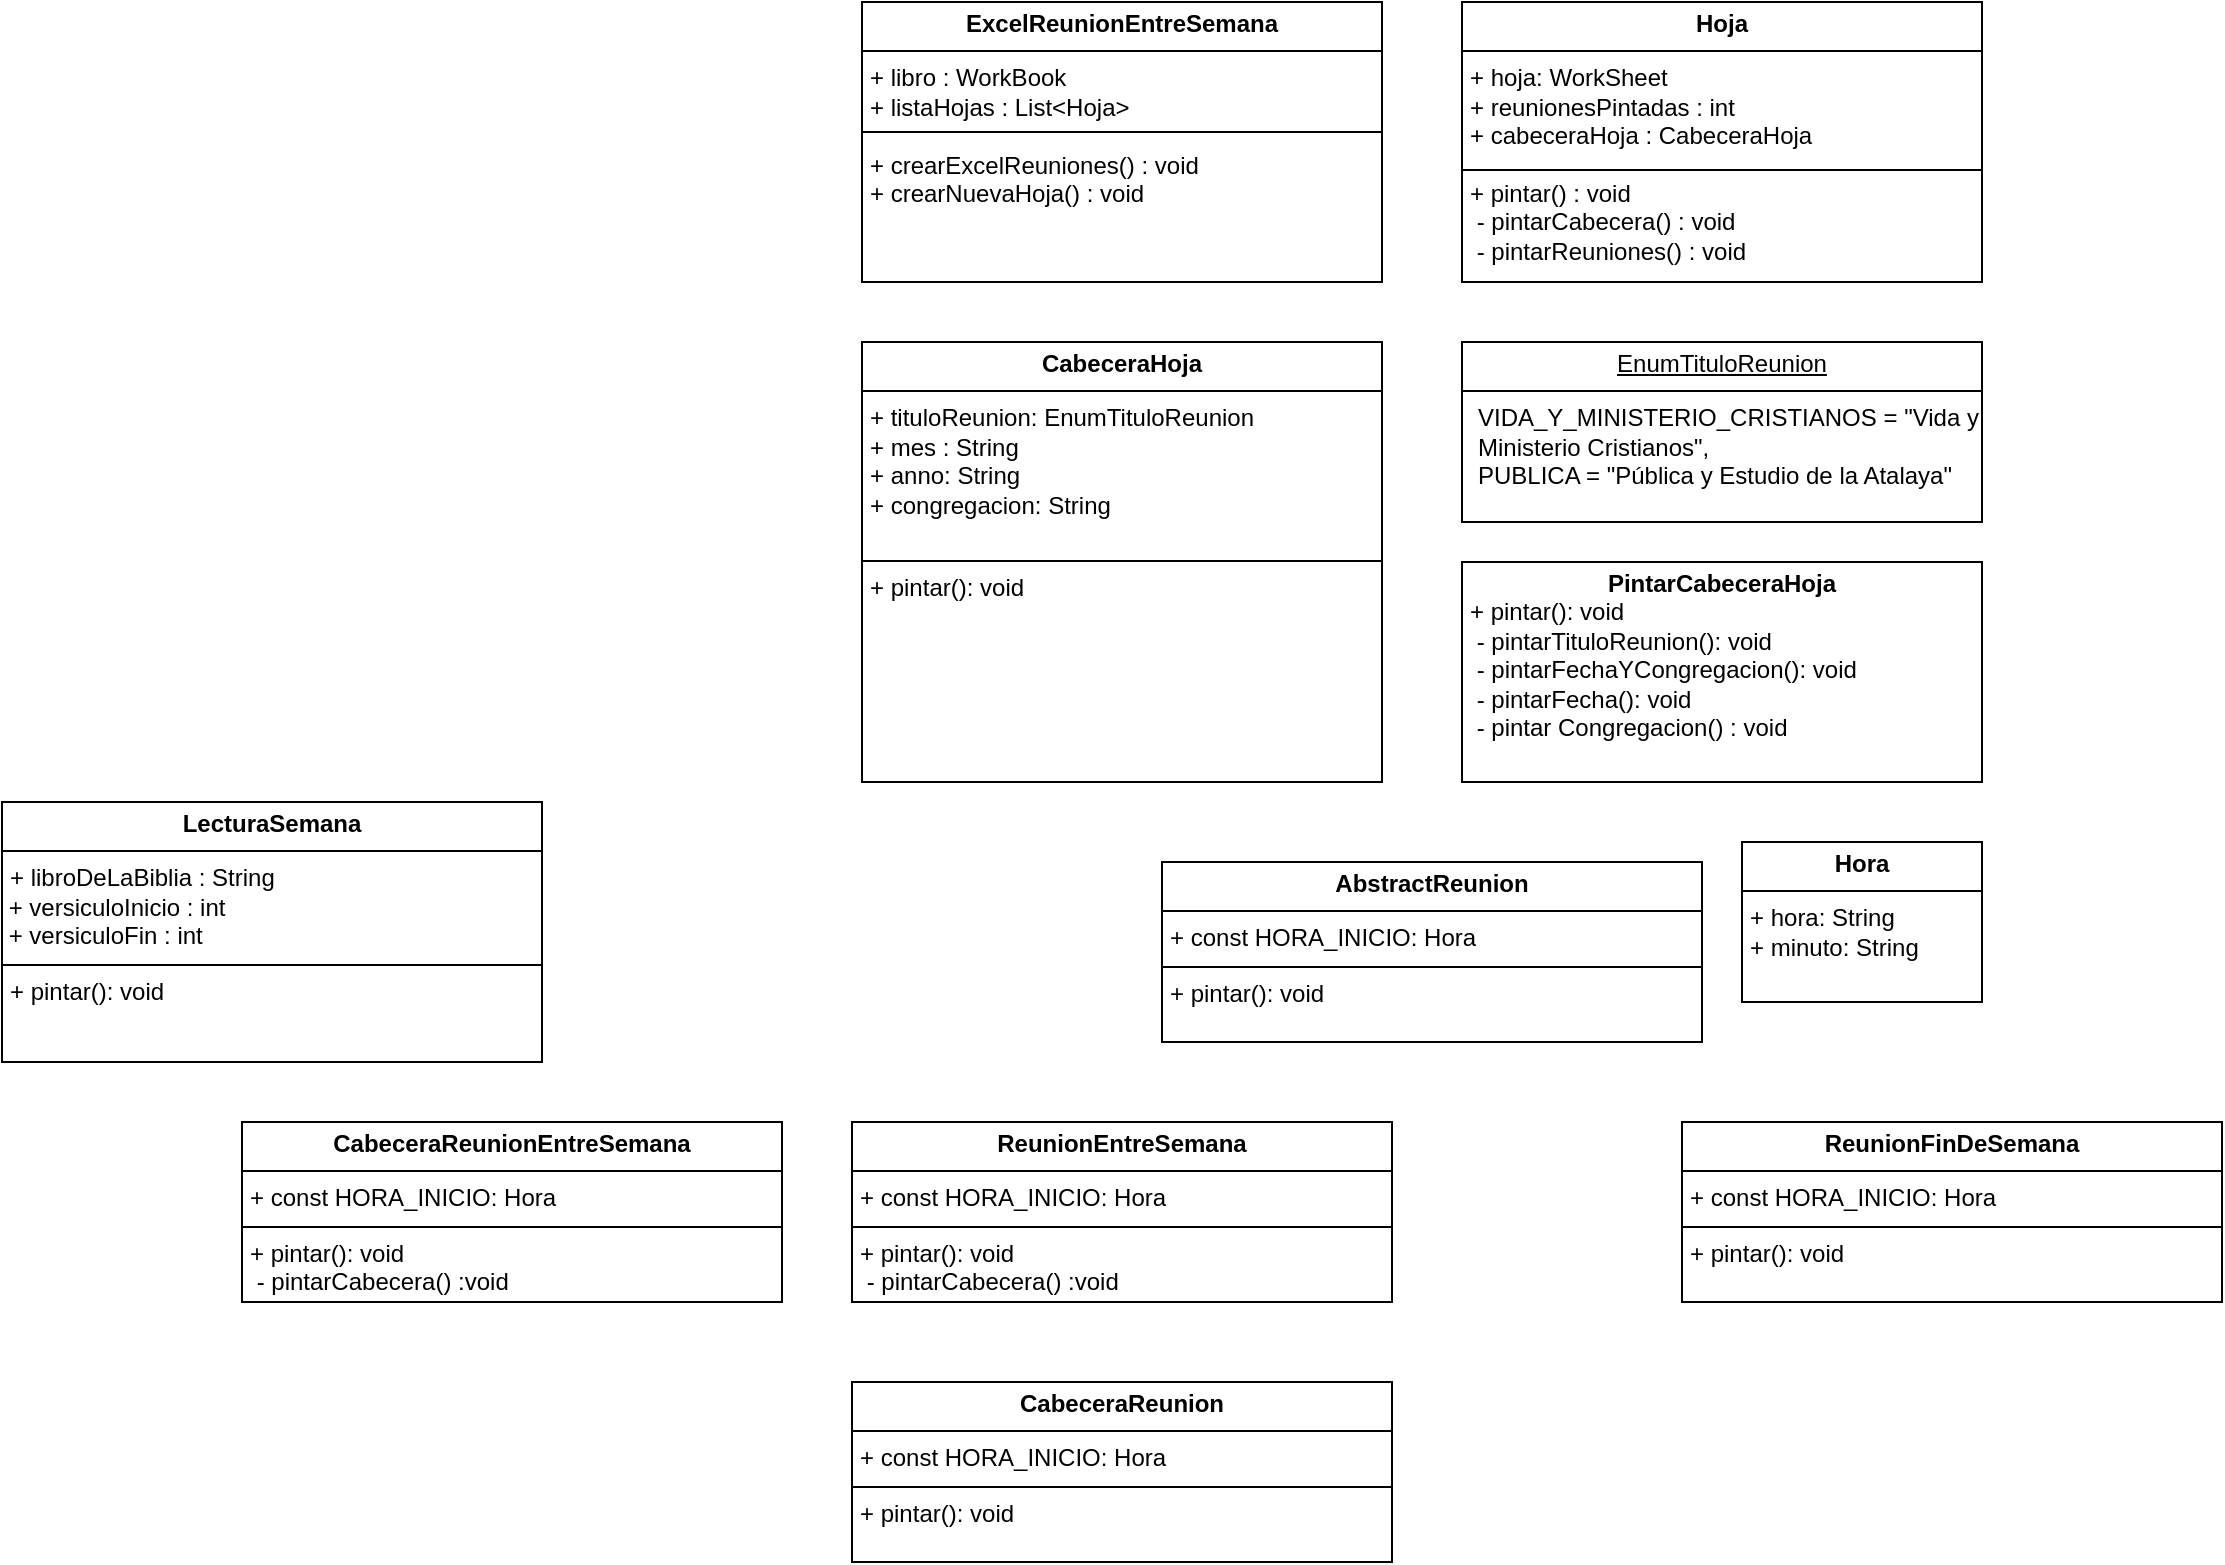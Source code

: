 <mxfile version="24.3.1" type="github">
  <diagram id="C5RBs43oDa-KdzZeNtuy" name="Page-1">
    <mxGraphModel dx="1655" dy="403" grid="1" gridSize="10" guides="1" tooltips="1" connect="1" arrows="1" fold="1" page="1" pageScale="1" pageWidth="827" pageHeight="1169" math="0" shadow="0">
      <root>
        <mxCell id="WIyWlLk6GJQsqaUBKTNV-0" />
        <mxCell id="WIyWlLk6GJQsqaUBKTNV-1" parent="WIyWlLk6GJQsqaUBKTNV-0" />
        <mxCell id="gIVzZVKsAexyK73Yjv31-0" value="&lt;p style=&quot;margin:0px;margin-top:4px;text-align:center;&quot;&gt;&lt;b&gt;Abstract&lt;/b&gt;&lt;b style=&quot;background-color: initial;&quot;&gt;Reunion&lt;/b&gt;&lt;/p&gt;&lt;hr size=&quot;1&quot; style=&quot;border-style:solid;&quot;&gt;&lt;p style=&quot;margin:0px;margin-left:4px;&quot;&gt;+ const HORA_INICIO: Hora&lt;/p&gt;&lt;hr size=&quot;1&quot; style=&quot;border-style:solid;&quot;&gt;&lt;p style=&quot;margin:0px;margin-left:4px;&quot;&gt;+ pintar(): void&lt;/p&gt;" style="verticalAlign=top;align=left;overflow=fill;html=1;whiteSpace=wrap;" vertex="1" parent="WIyWlLk6GJQsqaUBKTNV-1">
          <mxGeometry x="190" y="470" width="270" height="90" as="geometry" />
        </mxCell>
        <mxCell id="gIVzZVKsAexyK73Yjv31-2" value="&lt;p style=&quot;margin:0px;margin-top:4px;text-align:center;&quot;&gt;&lt;b&gt;Cabecera&lt;/b&gt;&lt;b style=&quot;background-color: initial;&quot;&gt;Hoja&lt;/b&gt;&lt;/p&gt;&lt;hr size=&quot;1&quot; style=&quot;border-style:solid;&quot;&gt;&lt;p style=&quot;margin:0px;margin-left:4px;&quot;&gt;+ tituloReunion:&amp;nbsp;&lt;span style=&quot;background-color: initial;&quot;&gt;EnumTituloReunion&lt;/span&gt;&lt;/p&gt;&lt;p style=&quot;margin:0px;margin-left:4px;&quot;&gt;&lt;span style=&quot;background-color: initial;&quot;&gt;+ mes : String&lt;/span&gt;&lt;/p&gt;&lt;p style=&quot;margin:0px;margin-left:4px;&quot;&gt;&lt;span style=&quot;background-color: initial;&quot;&gt;+ anno: String&lt;/span&gt;&lt;/p&gt;&lt;p style=&quot;margin:0px;margin-left:4px;&quot;&gt;&lt;span style=&quot;background-color: initial;&quot;&gt;+ congregacion: String&lt;/span&gt;&lt;/p&gt;&lt;p style=&quot;margin:0px;margin-left:4px;&quot;&gt;&lt;span style=&quot;background-color: initial;&quot;&gt;&lt;br&gt;&lt;/span&gt;&lt;/p&gt;&lt;hr size=&quot;1&quot; style=&quot;border-style:solid;&quot;&gt;&lt;p style=&quot;margin:0px;margin-left:4px;&quot;&gt;+ pintar(): void&lt;br&gt;&lt;/p&gt;" style="verticalAlign=top;align=left;overflow=fill;html=1;whiteSpace=wrap;" vertex="1" parent="WIyWlLk6GJQsqaUBKTNV-1">
          <mxGeometry x="40" y="210" width="260" height="220" as="geometry" />
        </mxCell>
        <mxCell id="gIVzZVKsAexyK73Yjv31-3" value="&lt;p style=&quot;margin:0px;margin-top:4px;text-align:center;&quot;&gt;&lt;b&gt;Hora&lt;/b&gt;&lt;/p&gt;&lt;hr size=&quot;1&quot; style=&quot;border-style:solid;&quot;&gt;&lt;p style=&quot;margin:0px;margin-left:4px;&quot;&gt;+ hora: String&lt;/p&gt;&lt;p style=&quot;margin:0px;margin-left:4px;&quot;&gt;+ minuto: String&lt;/p&gt;" style="verticalAlign=top;align=left;overflow=fill;html=1;whiteSpace=wrap;" vertex="1" parent="WIyWlLk6GJQsqaUBKTNV-1">
          <mxGeometry x="480" y="460" width="120" height="80" as="geometry" />
        </mxCell>
        <mxCell id="gIVzZVKsAexyK73Yjv31-5" value="&lt;p style=&quot;margin:0px;margin-top:4px;text-align:center;text-decoration:underline;&quot;&gt;&lt;span style=&quot;text-align: left;&quot;&gt;EnumTituloReunion&lt;/span&gt;&lt;br&gt;&lt;/p&gt;&lt;hr size=&quot;1&quot; style=&quot;border-style:solid;&quot;&gt;&lt;p style=&quot;margin:0px;margin-left:8px;&quot;&gt;&lt;span style=&quot;background-color: initial;&quot;&gt;VIDA_Y_MINISTERIO_CRISTIANOS&lt;/span&gt;&amp;nbsp;= &quot;Vida y Ministerio Cristianos&quot;,&amp;nbsp;&lt;br&gt;PUBLICA = &quot;Pública y Estudio de la Atalaya&quot;&lt;br&gt;&lt;br&gt;&lt;/p&gt;" style="verticalAlign=top;align=left;overflow=fill;html=1;whiteSpace=wrap;" vertex="1" parent="WIyWlLk6GJQsqaUBKTNV-1">
          <mxGeometry x="340" y="210" width="260" height="90" as="geometry" />
        </mxCell>
        <mxCell id="gIVzZVKsAexyK73Yjv31-6" value="&lt;p style=&quot;margin:0px;margin-top:4px;text-align:center;&quot;&gt;&lt;b&gt;PintarCabecera&lt;/b&gt;&lt;b style=&quot;background-color: initial;&quot;&gt;Hoja&lt;/b&gt;&lt;/p&gt;&lt;p style=&quot;margin:0px;margin-left:4px;&quot;&gt;&lt;span style=&quot;background-color: initial;&quot;&gt;+ pintar(): void&lt;/span&gt;&lt;br&gt;&lt;/p&gt;&lt;p style=&quot;margin:0px;margin-left:4px;&quot;&gt;&amp;nbsp;- pintarTituloReunion(): void&lt;/p&gt;&lt;p style=&quot;margin:0px;margin-left:4px;&quot;&gt;&amp;nbsp;- pintarFechaYCongregacion(): void&lt;/p&gt;&lt;p style=&quot;margin:0px;margin-left:4px;&quot;&gt;&amp;nbsp;- pintarFecha(): void&lt;/p&gt;&lt;p style=&quot;margin:0px;margin-left:4px;&quot;&gt;&amp;nbsp;- pintar Congregacion() : void&lt;/p&gt;" style="verticalAlign=top;align=left;overflow=fill;html=1;whiteSpace=wrap;" vertex="1" parent="WIyWlLk6GJQsqaUBKTNV-1">
          <mxGeometry x="340" y="320" width="260" height="110" as="geometry" />
        </mxCell>
        <mxCell id="gIVzZVKsAexyK73Yjv31-9" value="&lt;p style=&quot;margin:0px;margin-top:4px;text-align:center;&quot;&gt;&lt;b&gt;ExcelReunionEntreSemana&lt;/b&gt;&lt;/p&gt;&lt;hr size=&quot;1&quot; style=&quot;border-style:solid;&quot;&gt;&lt;p style=&quot;margin:0px;margin-left:4px;&quot;&gt;+ libro :&amp;nbsp;&lt;span style=&quot;background-color: initial;&quot;&gt;WorkBook&lt;/span&gt;&lt;/p&gt;&lt;p style=&quot;margin:0px;margin-left:4px;&quot;&gt;&lt;span style=&quot;background-color: initial;&quot;&gt;+ lista&lt;/span&gt;Hojas&lt;span style=&quot;background-color: initial;&quot;&gt;&amp;nbsp;: List&amp;lt;Hoja&amp;gt;&lt;/span&gt;&lt;/p&gt;&lt;p style=&quot;margin:0px;margin-left:4px;&quot;&gt;&lt;br&gt;&lt;/p&gt;&lt;p style=&quot;margin:0px;margin-left:4px;&quot;&gt;&lt;span style=&quot;background-color: initial;&quot;&gt;+ crearExcelReuniones() : void&lt;/span&gt;&lt;/p&gt;&lt;p style=&quot;margin:0px;margin-left:4px;&quot;&gt;&lt;span style=&quot;background-color: initial;&quot;&gt;+ crearNuevaHoja() : void&lt;/span&gt;&lt;/p&gt;&lt;p style=&quot;margin:0px;margin-left:4px;&quot;&gt;&lt;span style=&quot;background-color: initial;&quot;&gt;&lt;br&gt;&lt;/span&gt;&lt;/p&gt;" style="verticalAlign=top;align=left;overflow=fill;html=1;whiteSpace=wrap;" vertex="1" parent="WIyWlLk6GJQsqaUBKTNV-1">
          <mxGeometry x="40" y="40" width="260" height="140" as="geometry" />
        </mxCell>
        <mxCell id="gIVzZVKsAexyK73Yjv31-10" value="" style="line;strokeWidth=1;fillColor=none;align=left;verticalAlign=middle;spacingTop=-1;spacingLeft=3;spacingRight=3;rotatable=0;labelPosition=right;points=[];portConstraint=eastwest;strokeColor=inherit;" vertex="1" parent="WIyWlLk6GJQsqaUBKTNV-1">
          <mxGeometry x="40" y="101" width="260" height="8" as="geometry" />
        </mxCell>
        <mxCell id="gIVzZVKsAexyK73Yjv31-11" style="edgeStyle=orthogonalEdgeStyle;rounded=0;orthogonalLoop=1;jettySize=auto;html=1;exitX=0.5;exitY=1;exitDx=0;exitDy=0;" edge="1" parent="WIyWlLk6GJQsqaUBKTNV-1" source="gIVzZVKsAexyK73Yjv31-9" target="gIVzZVKsAexyK73Yjv31-9">
          <mxGeometry relative="1" as="geometry" />
        </mxCell>
        <mxCell id="gIVzZVKsAexyK73Yjv31-12" value="&lt;p style=&quot;margin:0px;margin-top:4px;text-align:center;&quot;&gt;&lt;b style=&quot;background-color: initial;&quot;&gt;ReunionEntreSemana&lt;/b&gt;&lt;/p&gt;&lt;hr size=&quot;1&quot; style=&quot;border-style:solid;&quot;&gt;&lt;p style=&quot;margin:0px;margin-left:4px;&quot;&gt;+ const HORA_INICIO: Hora&lt;/p&gt;&lt;hr size=&quot;1&quot; style=&quot;border-style:solid;&quot;&gt;&lt;p style=&quot;margin:0px;margin-left:4px;&quot;&gt;+ pintar(): void&lt;/p&gt;&lt;p style=&quot;margin:0px;margin-left:4px;&quot;&gt;&amp;nbsp;- pintarCabecera() :void&lt;/p&gt;" style="verticalAlign=top;align=left;overflow=fill;html=1;whiteSpace=wrap;" vertex="1" parent="WIyWlLk6GJQsqaUBKTNV-1">
          <mxGeometry x="35" y="600" width="270" height="90" as="geometry" />
        </mxCell>
        <mxCell id="gIVzZVKsAexyK73Yjv31-13" value="&lt;p style=&quot;margin:0px;margin-top:4px;text-align:center;&quot;&gt;&lt;b style=&quot;background-color: initial;&quot;&gt;CabeceraReunion&lt;/b&gt;&lt;/p&gt;&lt;hr size=&quot;1&quot; style=&quot;border-style:solid;&quot;&gt;&lt;p style=&quot;margin:0px;margin-left:4px;&quot;&gt;+ const HORA_INICIO: Hora&lt;/p&gt;&lt;hr size=&quot;1&quot; style=&quot;border-style:solid;&quot;&gt;&lt;p style=&quot;margin:0px;margin-left:4px;&quot;&gt;+ pintar(): void&lt;/p&gt;" style="verticalAlign=top;align=left;overflow=fill;html=1;whiteSpace=wrap;" vertex="1" parent="WIyWlLk6GJQsqaUBKTNV-1">
          <mxGeometry x="35" y="730" width="270" height="90" as="geometry" />
        </mxCell>
        <mxCell id="gIVzZVKsAexyK73Yjv31-14" value="&lt;p style=&quot;margin:0px;margin-top:4px;text-align:center;&quot;&gt;&lt;b&gt;Hoja&lt;/b&gt;&lt;/p&gt;&lt;hr size=&quot;1&quot; style=&quot;border-style:solid;&quot;&gt;&lt;p style=&quot;margin:0px;margin-left:4px;&quot;&gt;+ hoja:&amp;nbsp;&lt;span style=&quot;background-color: initial;&quot;&gt;WorkSheet&lt;/span&gt;&lt;/p&gt;&lt;p style=&quot;margin:0px;margin-left:4px;&quot;&gt;&lt;span style=&quot;background-color: initial;&quot;&gt;+ reunionesPintadas : int&lt;/span&gt;&lt;/p&gt;&lt;p style=&quot;margin:0px;margin-left:4px;&quot;&gt;&lt;span style=&quot;background-color: initial;&quot;&gt;+ cabeceraHoja : CabeceraHoja&lt;/span&gt;&lt;/p&gt;&lt;p style=&quot;margin:0px;margin-left:4px;&quot;&gt;&lt;span style=&quot;background-color: initial;&quot;&gt;&lt;br&gt;&lt;/span&gt;&lt;/p&gt;&lt;p style=&quot;margin:0px;margin-left:4px;&quot;&gt;&lt;span style=&quot;background-color: initial;&quot;&gt;+ pintar() : void&lt;/span&gt;&lt;/p&gt;&lt;p style=&quot;margin:0px;margin-left:4px;&quot;&gt;&amp;nbsp;- pintarCabecera() : void&lt;/p&gt;&lt;p style=&quot;margin:0px;margin-left:4px;&quot;&gt;&amp;nbsp;- pintarReuniones() : void&lt;/p&gt;" style="verticalAlign=top;align=left;overflow=fill;html=1;whiteSpace=wrap;" vertex="1" parent="WIyWlLk6GJQsqaUBKTNV-1">
          <mxGeometry x="340" y="40" width="260" height="140" as="geometry" />
        </mxCell>
        <mxCell id="gIVzZVKsAexyK73Yjv31-16" value="" style="line;strokeWidth=1;fillColor=none;align=left;verticalAlign=middle;spacingTop=-1;spacingLeft=3;spacingRight=3;rotatable=0;labelPosition=right;points=[];portConstraint=eastwest;strokeColor=inherit;" vertex="1" parent="WIyWlLk6GJQsqaUBKTNV-1">
          <mxGeometry x="340" y="120" width="260" height="8" as="geometry" />
        </mxCell>
        <mxCell id="gIVzZVKsAexyK73Yjv31-17" value="&lt;p style=&quot;margin:0px;margin-top:4px;text-align:center;&quot;&gt;&lt;b style=&quot;background-color: initial;&quot;&gt;ReunionFinDeSemana&lt;/b&gt;&lt;/p&gt;&lt;hr size=&quot;1&quot; style=&quot;border-style:solid;&quot;&gt;&lt;p style=&quot;margin:0px;margin-left:4px;&quot;&gt;+ const HORA_INICIO: Hora&lt;/p&gt;&lt;hr size=&quot;1&quot; style=&quot;border-style:solid;&quot;&gt;&lt;p style=&quot;margin:0px;margin-left:4px;&quot;&gt;+ pintar(): void&lt;/p&gt;" style="verticalAlign=top;align=left;overflow=fill;html=1;whiteSpace=wrap;" vertex="1" parent="WIyWlLk6GJQsqaUBKTNV-1">
          <mxGeometry x="450" y="600" width="270" height="90" as="geometry" />
        </mxCell>
        <mxCell id="gIVzZVKsAexyK73Yjv31-18" value="&lt;p style=&quot;margin:0px;margin-top:4px;text-align:center;&quot;&gt;&lt;b style=&quot;background-color: initial;&quot;&gt;CabeceraReunionEntreSemana&lt;/b&gt;&lt;/p&gt;&lt;hr size=&quot;1&quot; style=&quot;border-style:solid;&quot;&gt;&lt;p style=&quot;margin:0px;margin-left:4px;&quot;&gt;+ const HORA_INICIO: Hora&lt;/p&gt;&lt;hr size=&quot;1&quot; style=&quot;border-style:solid;&quot;&gt;&lt;p style=&quot;margin:0px;margin-left:4px;&quot;&gt;+ pintar(): void&lt;/p&gt;&lt;p style=&quot;margin:0px;margin-left:4px;&quot;&gt;&amp;nbsp;- pintarCabecera() :void&lt;/p&gt;" style="verticalAlign=top;align=left;overflow=fill;html=1;whiteSpace=wrap;" vertex="1" parent="WIyWlLk6GJQsqaUBKTNV-1">
          <mxGeometry x="-270" y="600" width="270" height="90" as="geometry" />
        </mxCell>
        <mxCell id="gIVzZVKsAexyK73Yjv31-19" value="&lt;p style=&quot;margin:0px;margin-top:4px;text-align:center;&quot;&gt;&lt;b style=&quot;background-color: initial;&quot;&gt;LecturaSemana&lt;/b&gt;&lt;/p&gt;&lt;hr size=&quot;1&quot; style=&quot;border-style:solid;&quot;&gt;&lt;p style=&quot;margin:0px;margin-left:4px;&quot;&gt;+ libroDeLaBiblia : String&lt;/p&gt;&amp;nbsp;+ versiculoInicio : int&lt;div&gt;&amp;nbsp;+ versiculoFin : int&lt;br&gt;&lt;hr size=&quot;1&quot; style=&quot;border-style:solid;&quot;&gt;&lt;p style=&quot;margin:0px;margin-left:4px;&quot;&gt;+ pintar(): void&lt;/p&gt;&lt;/div&gt;" style="verticalAlign=top;align=left;overflow=fill;html=1;whiteSpace=wrap;" vertex="1" parent="WIyWlLk6GJQsqaUBKTNV-1">
          <mxGeometry x="-390" y="440" width="270" height="130" as="geometry" />
        </mxCell>
      </root>
    </mxGraphModel>
  </diagram>
</mxfile>
